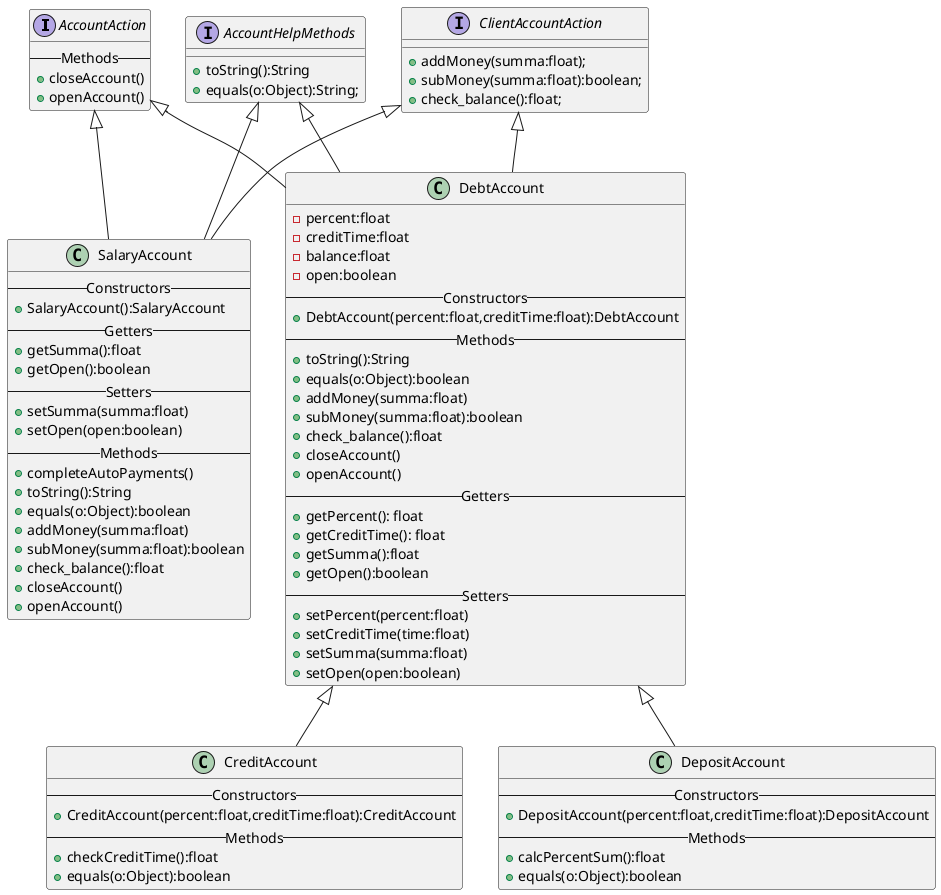 @startuml
'https://plantuml.com/class-diagram

interface AccountAction{
    --Methods--
    +closeAccount()
    +openAccount()
}
interface AccountHelpMethods {
    +toString():String
    +equals(o:Object):String;
}

interface ClientAccountAction {
    +addMoney(summa:float);
    +subMoney(summa:float):boolean;
    +check_balance():float;
}


class SalaryAccount{
    --Constructors--
    +SalaryAccount():SalaryAccount
    --Getters--
    +getSumma():float
    +getOpen():boolean
    --Setters--
    +setSumma(summa:float)
    +setOpen(open:boolean)
    --Methods--
    +completeAutoPayments()
    +toString():String
    +equals(o:Object):boolean
    +addMoney(summa:float)
    +subMoney(summa:float):boolean
    +check_balance():float
    +closeAccount()
    +openAccount()
}
class CreditAccount{
    --Constructors--
    +CreditAccount(percent:float,creditTime:float):CreditAccount
    --Methods--
    +checkCreditTime():float
    +equals(o:Object):boolean
}
class DepositAccount{
    --Constructors--
    +DepositAccount(percent:float,creditTime:float):DepositAccount
    --Methods--
    +calcPercentSum():float
    +equals(o:Object):boolean
}
class DebtAccount{
    -percent:float
    -creditTime:float
    -balance:float
    -open:boolean
    --Constructors--
    +DebtAccount(percent:float,creditTime:float):DebtAccount
    --Methods--
    +toString():String
    +equals(o:Object):boolean
    +addMoney(summa:float)
    +subMoney(summa:float):boolean
    +check_balance():float
    +closeAccount()
    +openAccount()
    --Getters--
    +getPercent(): float
    +getCreditTime(): float
    +getSumma():float
    +getOpen():boolean
    --Setters--
    +setPercent(percent:float)
    +setCreditTime(time:float)
    +setSumma(summa:float)
    +setOpen(open:boolean)
}

ClientAccountAction<|-- DebtAccount
AccountAction<|-- DebtAccount
AccountHelpMethods<|-- DebtAccount

ClientAccountAction<|-- SalaryAccount
AccountAction<|-- SalaryAccount
AccountHelpMethods<|-- SalaryAccount

DebtAccount<|-- CreditAccount
DebtAccount<|-- DepositAccount


@enduml